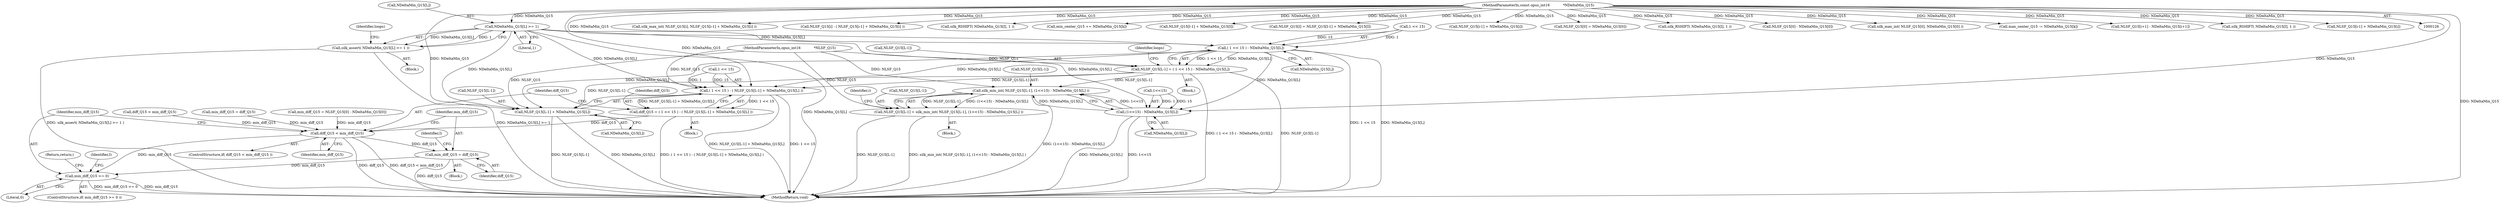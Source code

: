 digraph "0_Android_0d052d64480a30e83fcdda80f4774624e044beb7@array" {
"1000144" [label="(Call,NDeltaMin_Q15[L] >= 1)"];
"1000128" [label="(MethodParameterIn,const opus_int16            *NDeltaMin_Q15)"];
"1000143" [label="(Call,silk_assert( NDeltaMin_Q15[L] >= 1 ))"];
"1000211" [label="(Call,( 1 << 15 ) - ( NLSF_Q15[L-1] + NDeltaMin_Q15[L] ))"];
"1000209" [label="(Call,diff_Q15 = ( 1 << 15 ) - ( NLSF_Q15[L-1] + NDeltaMin_Q15[L] ))"];
"1000225" [label="(Call,diff_Q15 < min_diff_Q15)"];
"1000229" [label="(Call,min_diff_Q15 = diff_Q15)"];
"1000236" [label="(Call,min_diff_Q15 >= 0)"];
"1000215" [label="(Call,NLSF_Q15[L-1] + NDeltaMin_Q15[L])"];
"1000265" [label="(Call,( 1 << 15 ) - NDeltaMin_Q15[L])"];
"1000259" [label="(Call,NLSF_Q15[L-1] = ( 1 << 15 ) - NDeltaMin_Q15[L])"];
"1000428" [label="(Call,silk_min_int( NLSF_Q15[L-1], (1<<15) - NDeltaMin_Q15[L] ))"];
"1000422" [label="(Call,NLSF_Q15[L-1] = silk_min_int( NLSF_Q15[L-1], (1<<15) - NDeltaMin_Q15[L] ))"];
"1000434" [label="(Call,(1<<15) - NDeltaMin_Q15[L])"];
"1000145" [label="(Call,NDeltaMin_Q15[L])"];
"1000265" [label="(Call,( 1 << 15 ) - NDeltaMin_Q15[L])"];
"1000259" [label="(Call,NLSF_Q15[L-1] = ( 1 << 15 ) - NDeltaMin_Q15[L])"];
"1000226" [label="(Identifier,diff_Q15)"];
"1000233" [label="(Identifier,I)"];
"1000240" [label="(Return,return;)"];
"1000409" [label="(Call,silk_max_int( NLSF_Q15[i], NLSF_Q15[i-1] + NDeltaMin_Q15[i] ))"];
"1000260" [label="(Call,NLSF_Q15[L-1])"];
"1000230" [label="(Identifier,min_diff_Q15)"];
"1000429" [label="(Call,NLSF_Q15[L-1])"];
"1000127" [label="(MethodParameterIn,opus_int16            *NLSF_Q15)"];
"1000199" [label="(Call,diff_Q15 < min_diff_Q15)"];
"1000151" [label="(Identifier,loops)"];
"1000148" [label="(Literal,1)"];
"1000185" [label="(Call,NLSF_Q15[i] - ( NLSF_Q15[i-1] + NDeltaMin_Q15[i] ))"];
"1000221" [label="(Call,NDeltaMin_Q15[L])"];
"1000258" [label="(Block,)"];
"1000209" [label="(Call,diff_Q15 = ( 1 << 15 ) - ( NLSF_Q15[L-1] + NDeltaMin_Q15[L] ))"];
"1000143" [label="(Call,silk_assert( NDeltaMin_Q15[L] >= 1 ))"];
"1000128" [label="(MethodParameterIn,const opus_int16            *NDeltaMin_Q15)"];
"1000422" [label="(Call,NLSF_Q15[L-1] = silk_min_int( NLSF_Q15[L-1], (1<<15) - NDeltaMin_Q15[L] ))"];
"1000224" [label="(ControlStructure,if( diff_Q15 < min_diff_Q15 ))"];
"1000356" [label="(Call,silk_RSHIFT( NDeltaMin_Q15[I], 1 ))"];
"1000438" [label="(Call,NDeltaMin_Q15[L])"];
"1000287" [label="(Call,min_center_Q15 += NDeltaMin_Q15[k])"];
"1000365" [label="(Call,NLSF_Q15[I-1] + NDeltaMin_Q15[I])"];
"1000228" [label="(Block,)"];
"1000235" [label="(ControlStructure,if( min_diff_Q15 >= 0 ))"];
"1000203" [label="(Call,min_diff_Q15 = diff_Q15)"];
"1000428" [label="(Call,silk_min_int( NLSF_Q15[L-1], (1<<15) - NDeltaMin_Q15[L] ))"];
"1000227" [label="(Identifier,min_diff_Q15)"];
"1000361" [label="(Call,NLSF_Q15[I] = NLSF_Q15[I-1] + NDeltaMin_Q15[I])"];
"1000269" [label="(Call,NDeltaMin_Q15[L])"];
"1000189" [label="(Call,NLSF_Q15[i-1] + NDeltaMin_Q15[i])"];
"1000246" [label="(Call,NLSF_Q15[0] = NDeltaMin_Q15[0])"];
"1000378" [label="(Block,)"];
"1000443" [label="(Identifier,i)"];
"1000321" [label="(Call,silk_RSHIFT( NDeltaMin_Q15[I], 1 ))"];
"1000130" [label="(Block,)"];
"1000216" [label="(Call,NLSF_Q15[L-1])"];
"1000423" [label="(Call,NLSF_Q15[L-1])"];
"1000161" [label="(Call,NLSF_Q15[0] - NDeltaMin_Q15[0])"];
"1000389" [label="(Call,silk_max_int( NLSF_Q15[0], NDeltaMin_Q15[0] ))"];
"1000229" [label="(Call,min_diff_Q15 = diff_Q15)"];
"1000212" [label="(Call,1 << 15)"];
"1000159" [label="(Call,min_diff_Q15 = NLSF_Q15[0] - NDeltaMin_Q15[0])"];
"1000211" [label="(Call,( 1 << 15 ) - ( NLSF_Q15[L-1] + NDeltaMin_Q15[L] ))"];
"1000231" [label="(Identifier,diff_Q15)"];
"1000243" [label="(Identifier,I)"];
"1000157" [label="(Identifier,loops)"];
"1000238" [label="(Literal,0)"];
"1000225" [label="(Call,diff_Q15 < min_diff_Q15)"];
"1000236" [label="(Call,min_diff_Q15 >= 0)"];
"1000237" [label="(Identifier,min_diff_Q15)"];
"1000314" [label="(Call,max_center_Q15 -= NDeltaMin_Q15[k])"];
"1000460" [label="(Call,NLSF_Q15[i+1] - NDeltaMin_Q15[i+1])"];
"1000144" [label="(Call,NDeltaMin_Q15[L] >= 1)"];
"1000294" [label="(Call,silk_RSHIFT( NDeltaMin_Q15[I], 1 ))"];
"1000434" [label="(Call,(1<<15) - NDeltaMin_Q15[L])"];
"1000413" [label="(Call,NLSF_Q15[i-1] + NDeltaMin_Q15[i])"];
"1000210" [label="(Identifier,diff_Q15)"];
"1000435" [label="(Call,1<<15)"];
"1000266" [label="(Call,1 << 15)"];
"1000215" [label="(Call,NLSF_Q15[L-1] + NDeltaMin_Q15[L])"];
"1000471" [label="(MethodReturn,void)"];
"1000158" [label="(Block,)"];
"1000144" -> "1000143"  [label="AST: "];
"1000144" -> "1000148"  [label="CFG: "];
"1000145" -> "1000144"  [label="AST: "];
"1000148" -> "1000144"  [label="AST: "];
"1000143" -> "1000144"  [label="CFG: "];
"1000144" -> "1000471"  [label="DDG: NDeltaMin_Q15[L]"];
"1000144" -> "1000143"  [label="DDG: NDeltaMin_Q15[L]"];
"1000144" -> "1000143"  [label="DDG: 1"];
"1000128" -> "1000144"  [label="DDG: NDeltaMin_Q15"];
"1000144" -> "1000211"  [label="DDG: NDeltaMin_Q15[L]"];
"1000144" -> "1000215"  [label="DDG: NDeltaMin_Q15[L]"];
"1000144" -> "1000265"  [label="DDG: NDeltaMin_Q15[L]"];
"1000144" -> "1000434"  [label="DDG: NDeltaMin_Q15[L]"];
"1000128" -> "1000126"  [label="AST: "];
"1000128" -> "1000471"  [label="DDG: NDeltaMin_Q15"];
"1000128" -> "1000161"  [label="DDG: NDeltaMin_Q15"];
"1000128" -> "1000185"  [label="DDG: NDeltaMin_Q15"];
"1000128" -> "1000189"  [label="DDG: NDeltaMin_Q15"];
"1000128" -> "1000211"  [label="DDG: NDeltaMin_Q15"];
"1000128" -> "1000215"  [label="DDG: NDeltaMin_Q15"];
"1000128" -> "1000246"  [label="DDG: NDeltaMin_Q15"];
"1000128" -> "1000265"  [label="DDG: NDeltaMin_Q15"];
"1000128" -> "1000287"  [label="DDG: NDeltaMin_Q15"];
"1000128" -> "1000294"  [label="DDG: NDeltaMin_Q15"];
"1000128" -> "1000314"  [label="DDG: NDeltaMin_Q15"];
"1000128" -> "1000321"  [label="DDG: NDeltaMin_Q15"];
"1000128" -> "1000356"  [label="DDG: NDeltaMin_Q15"];
"1000128" -> "1000361"  [label="DDG: NDeltaMin_Q15"];
"1000128" -> "1000365"  [label="DDG: NDeltaMin_Q15"];
"1000128" -> "1000389"  [label="DDG: NDeltaMin_Q15"];
"1000128" -> "1000409"  [label="DDG: NDeltaMin_Q15"];
"1000128" -> "1000413"  [label="DDG: NDeltaMin_Q15"];
"1000128" -> "1000434"  [label="DDG: NDeltaMin_Q15"];
"1000128" -> "1000460"  [label="DDG: NDeltaMin_Q15"];
"1000143" -> "1000130"  [label="AST: "];
"1000151" -> "1000143"  [label="CFG: "];
"1000143" -> "1000471"  [label="DDG: NDeltaMin_Q15[L] >= 1"];
"1000143" -> "1000471"  [label="DDG: silk_assert( NDeltaMin_Q15[L] >= 1 )"];
"1000211" -> "1000209"  [label="AST: "];
"1000211" -> "1000215"  [label="CFG: "];
"1000212" -> "1000211"  [label="AST: "];
"1000215" -> "1000211"  [label="AST: "];
"1000209" -> "1000211"  [label="CFG: "];
"1000211" -> "1000471"  [label="DDG: 1 << 15"];
"1000211" -> "1000471"  [label="DDG: NLSF_Q15[L-1] + NDeltaMin_Q15[L]"];
"1000211" -> "1000209"  [label="DDG: 1 << 15"];
"1000211" -> "1000209"  [label="DDG: NLSF_Q15[L-1] + NDeltaMin_Q15[L]"];
"1000212" -> "1000211"  [label="DDG: 1"];
"1000212" -> "1000211"  [label="DDG: 15"];
"1000259" -> "1000211"  [label="DDG: NLSF_Q15[L-1]"];
"1000127" -> "1000211"  [label="DDG: NLSF_Q15"];
"1000265" -> "1000211"  [label="DDG: NDeltaMin_Q15[L]"];
"1000209" -> "1000158"  [label="AST: "];
"1000210" -> "1000209"  [label="AST: "];
"1000226" -> "1000209"  [label="CFG: "];
"1000209" -> "1000471"  [label="DDG: ( 1 << 15 ) - ( NLSF_Q15[L-1] + NDeltaMin_Q15[L] )"];
"1000209" -> "1000225"  [label="DDG: diff_Q15"];
"1000225" -> "1000224"  [label="AST: "];
"1000225" -> "1000227"  [label="CFG: "];
"1000226" -> "1000225"  [label="AST: "];
"1000227" -> "1000225"  [label="AST: "];
"1000230" -> "1000225"  [label="CFG: "];
"1000237" -> "1000225"  [label="CFG: "];
"1000225" -> "1000471"  [label="DDG: diff_Q15 < min_diff_Q15"];
"1000225" -> "1000471"  [label="DDG: diff_Q15"];
"1000199" -> "1000225"  [label="DDG: min_diff_Q15"];
"1000159" -> "1000225"  [label="DDG: min_diff_Q15"];
"1000203" -> "1000225"  [label="DDG: min_diff_Q15"];
"1000225" -> "1000229"  [label="DDG: diff_Q15"];
"1000225" -> "1000236"  [label="DDG: min_diff_Q15"];
"1000229" -> "1000228"  [label="AST: "];
"1000229" -> "1000231"  [label="CFG: "];
"1000230" -> "1000229"  [label="AST: "];
"1000231" -> "1000229"  [label="AST: "];
"1000233" -> "1000229"  [label="CFG: "];
"1000229" -> "1000471"  [label="DDG: diff_Q15"];
"1000229" -> "1000236"  [label="DDG: min_diff_Q15"];
"1000236" -> "1000235"  [label="AST: "];
"1000236" -> "1000238"  [label="CFG: "];
"1000237" -> "1000236"  [label="AST: "];
"1000238" -> "1000236"  [label="AST: "];
"1000240" -> "1000236"  [label="CFG: "];
"1000243" -> "1000236"  [label="CFG: "];
"1000236" -> "1000471"  [label="DDG: min_diff_Q15"];
"1000236" -> "1000471"  [label="DDG: min_diff_Q15 >= 0"];
"1000215" -> "1000221"  [label="CFG: "];
"1000216" -> "1000215"  [label="AST: "];
"1000221" -> "1000215"  [label="AST: "];
"1000215" -> "1000471"  [label="DDG: NDeltaMin_Q15[L]"];
"1000215" -> "1000471"  [label="DDG: NLSF_Q15[L-1]"];
"1000259" -> "1000215"  [label="DDG: NLSF_Q15[L-1]"];
"1000127" -> "1000215"  [label="DDG: NLSF_Q15"];
"1000265" -> "1000215"  [label="DDG: NDeltaMin_Q15[L]"];
"1000265" -> "1000259"  [label="AST: "];
"1000265" -> "1000269"  [label="CFG: "];
"1000266" -> "1000265"  [label="AST: "];
"1000269" -> "1000265"  [label="AST: "];
"1000259" -> "1000265"  [label="CFG: "];
"1000265" -> "1000471"  [label="DDG: NDeltaMin_Q15[L]"];
"1000265" -> "1000471"  [label="DDG: 1 << 15"];
"1000265" -> "1000259"  [label="DDG: 1 << 15"];
"1000265" -> "1000259"  [label="DDG: NDeltaMin_Q15[L]"];
"1000266" -> "1000265"  [label="DDG: 1"];
"1000266" -> "1000265"  [label="DDG: 15"];
"1000265" -> "1000434"  [label="DDG: NDeltaMin_Q15[L]"];
"1000259" -> "1000258"  [label="AST: "];
"1000260" -> "1000259"  [label="AST: "];
"1000157" -> "1000259"  [label="CFG: "];
"1000259" -> "1000471"  [label="DDG: NLSF_Q15[L-1]"];
"1000259" -> "1000471"  [label="DDG: ( 1 << 15 ) - NDeltaMin_Q15[L]"];
"1000127" -> "1000259"  [label="DDG: NLSF_Q15"];
"1000259" -> "1000428"  [label="DDG: NLSF_Q15[L-1]"];
"1000428" -> "1000422"  [label="AST: "];
"1000428" -> "1000434"  [label="CFG: "];
"1000429" -> "1000428"  [label="AST: "];
"1000434" -> "1000428"  [label="AST: "];
"1000422" -> "1000428"  [label="CFG: "];
"1000428" -> "1000471"  [label="DDG: (1<<15) - NDeltaMin_Q15[L]"];
"1000428" -> "1000422"  [label="DDG: NLSF_Q15[L-1]"];
"1000428" -> "1000422"  [label="DDG: (1<<15) - NDeltaMin_Q15[L]"];
"1000127" -> "1000428"  [label="DDG: NLSF_Q15"];
"1000434" -> "1000428"  [label="DDG: 1<<15"];
"1000434" -> "1000428"  [label="DDG: NDeltaMin_Q15[L]"];
"1000422" -> "1000378"  [label="AST: "];
"1000423" -> "1000422"  [label="AST: "];
"1000443" -> "1000422"  [label="CFG: "];
"1000422" -> "1000471"  [label="DDG: silk_min_int( NLSF_Q15[L-1], (1<<15) - NDeltaMin_Q15[L] )"];
"1000422" -> "1000471"  [label="DDG: NLSF_Q15[L-1]"];
"1000127" -> "1000422"  [label="DDG: NLSF_Q15"];
"1000434" -> "1000438"  [label="CFG: "];
"1000435" -> "1000434"  [label="AST: "];
"1000438" -> "1000434"  [label="AST: "];
"1000434" -> "1000471"  [label="DDG: NDeltaMin_Q15[L]"];
"1000434" -> "1000471"  [label="DDG: 1<<15"];
"1000435" -> "1000434"  [label="DDG: 1"];
"1000435" -> "1000434"  [label="DDG: 15"];
}
